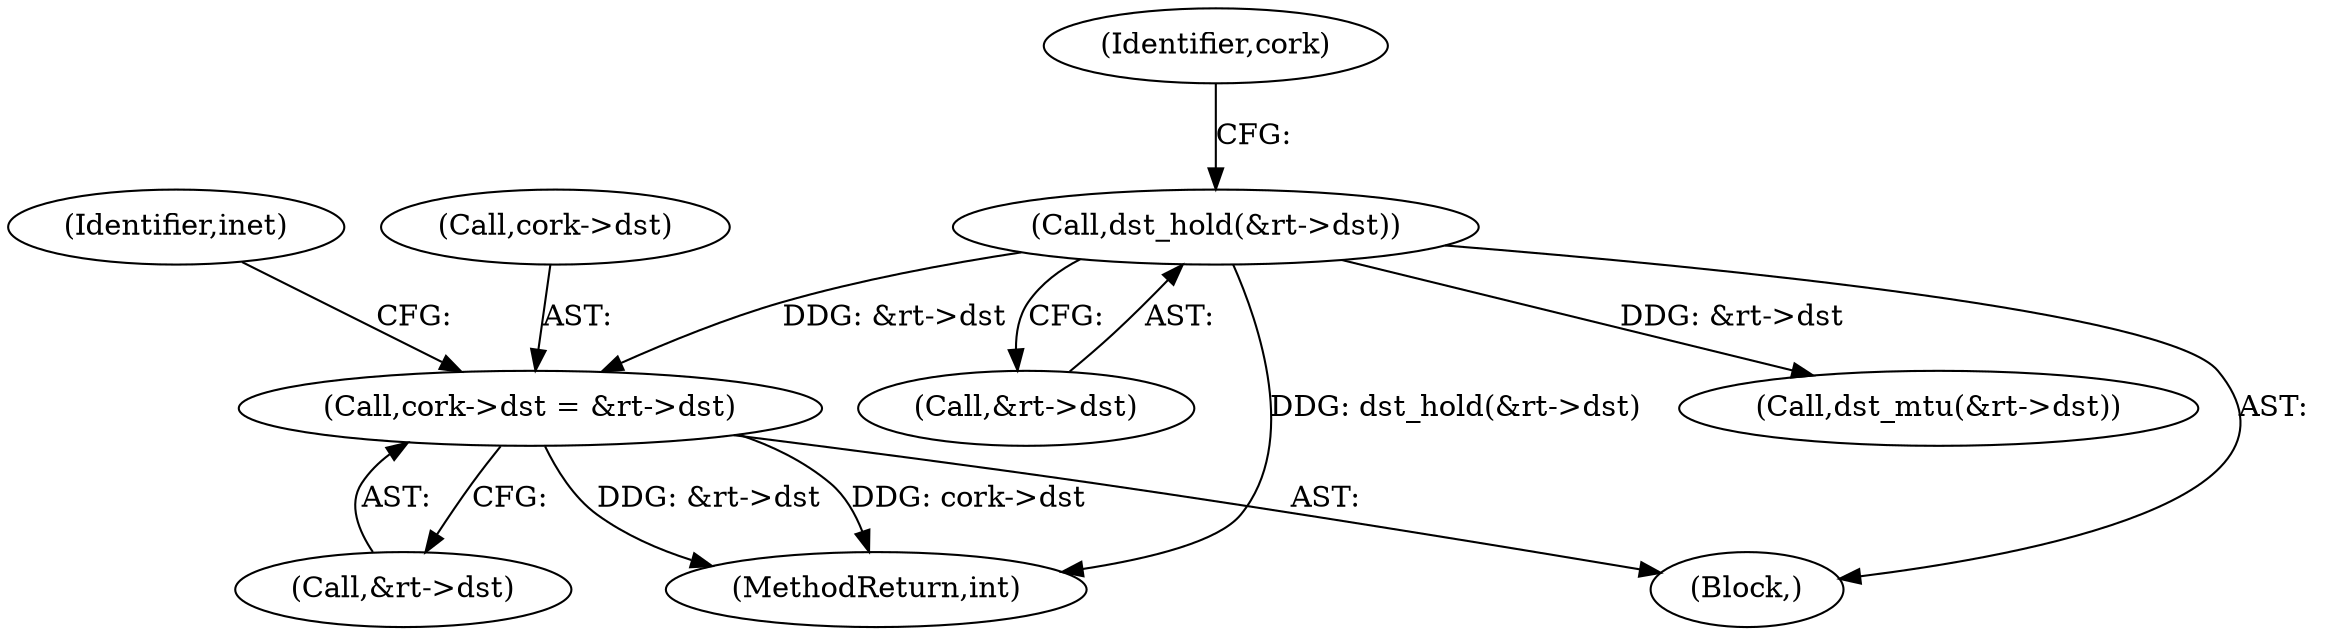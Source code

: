 digraph "0_linux_2811ebac2521ceac84f2bdae402455baa6a7fb47@pointer" {
"1000382" [label="(Call,cork->dst = &rt->dst)"];
"1000377" [label="(Call,dst_hold(&rt->dst))"];
"1000395" [label="(Identifier,inet)"];
"1000378" [label="(Call,&rt->dst)"];
"1000386" [label="(Call,&rt->dst)"];
"1000382" [label="(Call,cork->dst = &rt->dst)"];
"1000383" [label="(Call,cork->dst)"];
"1000384" [label="(Identifier,cork)"];
"1000181" [label="(Block,)"];
"1000377" [label="(Call,dst_hold(&rt->dst))"];
"1001333" [label="(MethodReturn,int)"];
"1000439" [label="(Call,dst_mtu(&rt->dst))"];
"1000382" -> "1000181"  [label="AST: "];
"1000382" -> "1000386"  [label="CFG: "];
"1000383" -> "1000382"  [label="AST: "];
"1000386" -> "1000382"  [label="AST: "];
"1000395" -> "1000382"  [label="CFG: "];
"1000382" -> "1001333"  [label="DDG: cork->dst"];
"1000382" -> "1001333"  [label="DDG: &rt->dst"];
"1000377" -> "1000382"  [label="DDG: &rt->dst"];
"1000377" -> "1000181"  [label="AST: "];
"1000377" -> "1000378"  [label="CFG: "];
"1000378" -> "1000377"  [label="AST: "];
"1000384" -> "1000377"  [label="CFG: "];
"1000377" -> "1001333"  [label="DDG: dst_hold(&rt->dst)"];
"1000377" -> "1000439"  [label="DDG: &rt->dst"];
}
